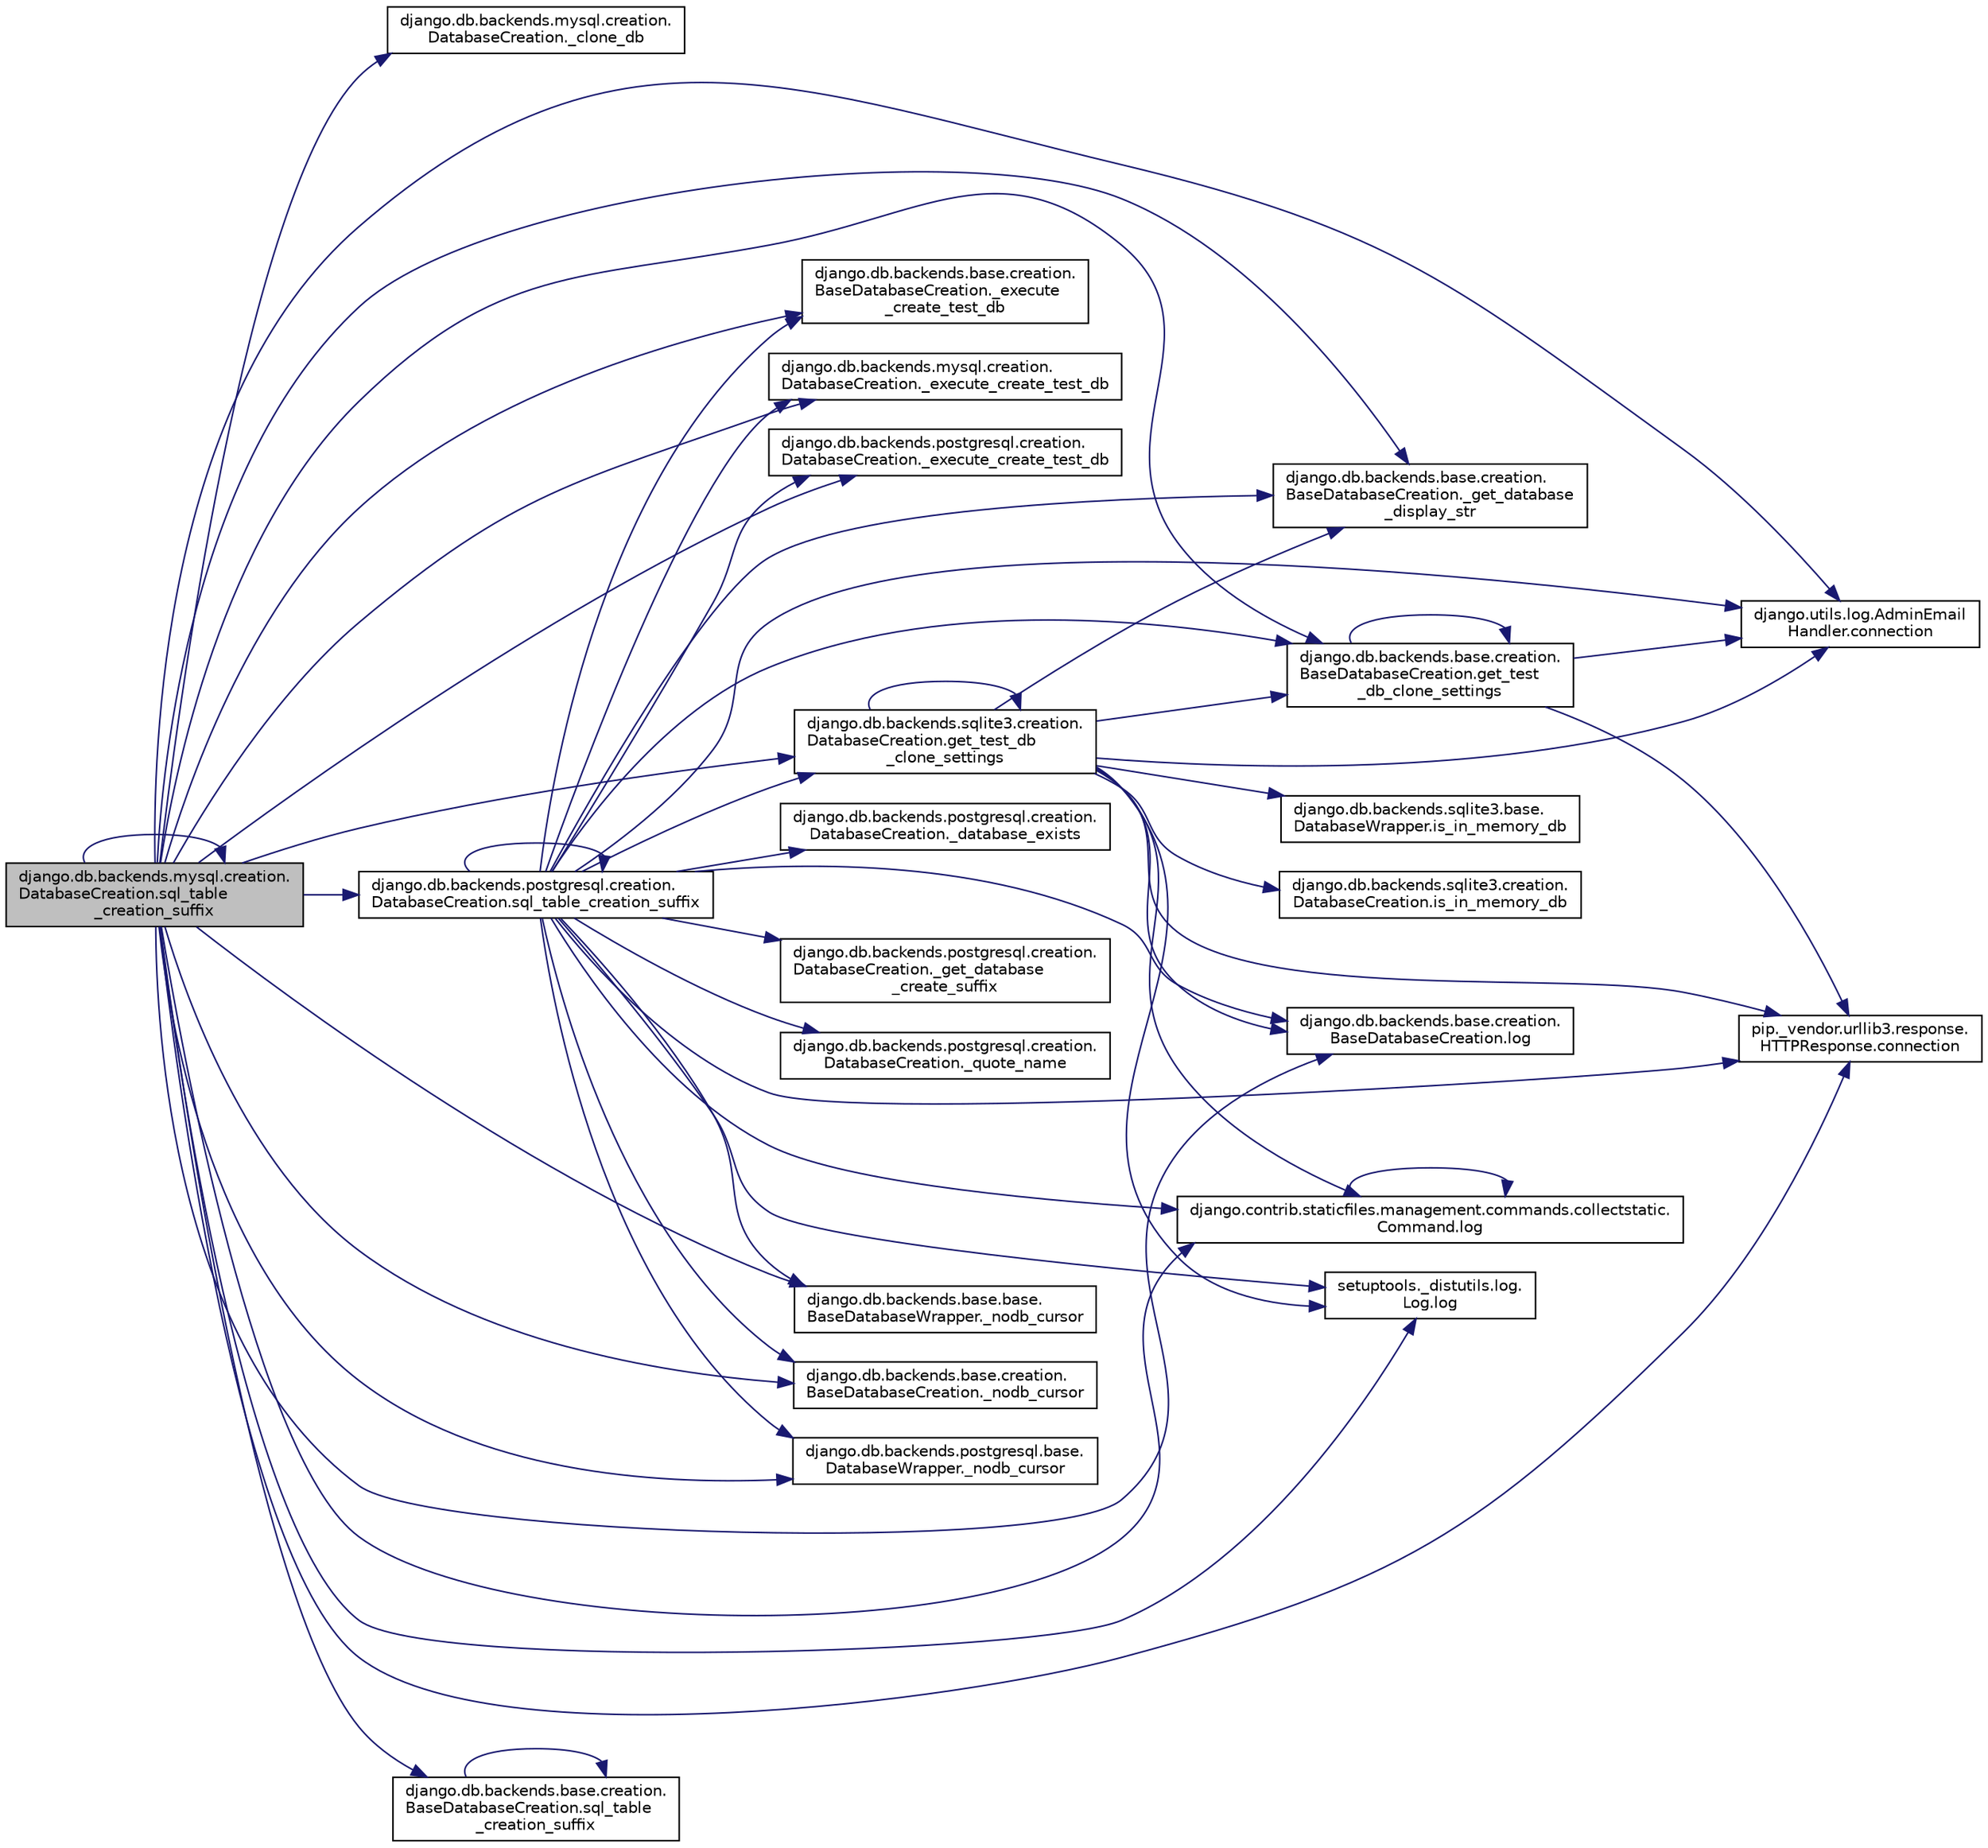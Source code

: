 digraph "django.db.backends.mysql.creation.DatabaseCreation.sql_table_creation_suffix"
{
 // LATEX_PDF_SIZE
  edge [fontname="Helvetica",fontsize="10",labelfontname="Helvetica",labelfontsize="10"];
  node [fontname="Helvetica",fontsize="10",shape=record];
  rankdir="LR";
  Node1 [label="django.db.backends.mysql.creation.\lDatabaseCreation.sql_table\l_creation_suffix",height=0.2,width=0.4,color="black", fillcolor="grey75", style="filled", fontcolor="black",tooltip=" "];
  Node1 -> Node2 [color="midnightblue",fontsize="10",style="solid",fontname="Helvetica"];
  Node2 [label="django.db.backends.mysql.creation.\lDatabaseCreation._clone_db",height=0.2,width=0.4,color="black", fillcolor="white", style="filled",URL="$d9/d3c/classdjango_1_1db_1_1backends_1_1mysql_1_1creation_1_1_database_creation.html#aed198f7d7a71b6de8bf4cbdc80ac51af",tooltip=" "];
  Node1 -> Node3 [color="midnightblue",fontsize="10",style="solid",fontname="Helvetica"];
  Node3 [label="django.db.backends.base.creation.\lBaseDatabaseCreation._execute\l_create_test_db",height=0.2,width=0.4,color="black", fillcolor="white", style="filled",URL="$de/d41/classdjango_1_1db_1_1backends_1_1base_1_1creation_1_1_base_database_creation.html#a4e2d9aca34cd45c4d48fbc7e113db149",tooltip=" "];
  Node1 -> Node4 [color="midnightblue",fontsize="10",style="solid",fontname="Helvetica"];
  Node4 [label="django.db.backends.mysql.creation.\lDatabaseCreation._execute_create_test_db",height=0.2,width=0.4,color="black", fillcolor="white", style="filled",URL="$d9/d3c/classdjango_1_1db_1_1backends_1_1mysql_1_1creation_1_1_database_creation.html#ac59c666334c6652f174e89afb47e33d6",tooltip=" "];
  Node1 -> Node5 [color="midnightblue",fontsize="10",style="solid",fontname="Helvetica"];
  Node5 [label="django.db.backends.postgresql.creation.\lDatabaseCreation._execute_create_test_db",height=0.2,width=0.4,color="black", fillcolor="white", style="filled",URL="$d1/dd4/classdjango_1_1db_1_1backends_1_1postgresql_1_1creation_1_1_database_creation.html#aae1456cbb3205d8a5954fadbf9cf1d80",tooltip=" "];
  Node1 -> Node6 [color="midnightblue",fontsize="10",style="solid",fontname="Helvetica"];
  Node6 [label="django.db.backends.base.creation.\lBaseDatabaseCreation._get_database\l_display_str",height=0.2,width=0.4,color="black", fillcolor="white", style="filled",URL="$de/d41/classdjango_1_1db_1_1backends_1_1base_1_1creation_1_1_base_database_creation.html#ac72ea5f24eb7bd893e9ca4bfc67b68bc",tooltip=" "];
  Node1 -> Node7 [color="midnightblue",fontsize="10",style="solid",fontname="Helvetica"];
  Node7 [label="django.db.backends.base.base.\lBaseDatabaseWrapper._nodb_cursor",height=0.2,width=0.4,color="black", fillcolor="white", style="filled",URL="$d2/d62/classdjango_1_1db_1_1backends_1_1base_1_1base_1_1_base_database_wrapper.html#afc70e115cdab08fcd1b55e04b198aefb",tooltip=" "];
  Node1 -> Node8 [color="midnightblue",fontsize="10",style="solid",fontname="Helvetica"];
  Node8 [label="django.db.backends.base.creation.\lBaseDatabaseCreation._nodb_cursor",height=0.2,width=0.4,color="black", fillcolor="white", style="filled",URL="$de/d41/classdjango_1_1db_1_1backends_1_1base_1_1creation_1_1_base_database_creation.html#ae4d91937fbe55f4bf78f00bbb0fca86f",tooltip=" "];
  Node1 -> Node9 [color="midnightblue",fontsize="10",style="solid",fontname="Helvetica"];
  Node9 [label="django.db.backends.postgresql.base.\lDatabaseWrapper._nodb_cursor",height=0.2,width=0.4,color="black", fillcolor="white", style="filled",URL="$de/d94/classdjango_1_1db_1_1backends_1_1postgresql_1_1base_1_1_database_wrapper.html#aa46c8d38a441469713d90170b6dff8e1",tooltip=" "];
  Node1 -> Node10 [color="midnightblue",fontsize="10",style="solid",fontname="Helvetica"];
  Node10 [label="django.utils.log.AdminEmail\lHandler.connection",height=0.2,width=0.4,color="black", fillcolor="white", style="filled",URL="$d9/d6a/classdjango_1_1utils_1_1log_1_1_admin_email_handler.html#a07baeac3b7b8c28175cfd3a4a55ba9b5",tooltip=" "];
  Node1 -> Node11 [color="midnightblue",fontsize="10",style="solid",fontname="Helvetica"];
  Node11 [label="pip._vendor.urllib3.response.\lHTTPResponse.connection",height=0.2,width=0.4,color="black", fillcolor="white", style="filled",URL="$dd/d5a/classpip_1_1__vendor_1_1urllib3_1_1response_1_1_h_t_t_p_response.html#a27a88449c366048b39e0a46f78381f1a",tooltip=" "];
  Node1 -> Node12 [color="midnightblue",fontsize="10",style="solid",fontname="Helvetica"];
  Node12 [label="django.db.backends.base.creation.\lBaseDatabaseCreation.get_test\l_db_clone_settings",height=0.2,width=0.4,color="black", fillcolor="white", style="filled",URL="$de/d41/classdjango_1_1db_1_1backends_1_1base_1_1creation_1_1_base_database_creation.html#a889e0c8da32b19ae88190c24d706c6d8",tooltip=" "];
  Node12 -> Node10 [color="midnightblue",fontsize="10",style="solid",fontname="Helvetica"];
  Node12 -> Node11 [color="midnightblue",fontsize="10",style="solid",fontname="Helvetica"];
  Node12 -> Node12 [color="midnightblue",fontsize="10",style="solid",fontname="Helvetica"];
  Node1 -> Node13 [color="midnightblue",fontsize="10",style="solid",fontname="Helvetica"];
  Node13 [label="django.db.backends.sqlite3.creation.\lDatabaseCreation.get_test_db\l_clone_settings",height=0.2,width=0.4,color="black", fillcolor="white", style="filled",URL="$d2/d7a/classdjango_1_1db_1_1backends_1_1sqlite3_1_1creation_1_1_database_creation.html#a653ecfc4f6c1f7ca6f84a08603bbe769",tooltip=" "];
  Node13 -> Node6 [color="midnightblue",fontsize="10",style="solid",fontname="Helvetica"];
  Node13 -> Node10 [color="midnightblue",fontsize="10",style="solid",fontname="Helvetica"];
  Node13 -> Node11 [color="midnightblue",fontsize="10",style="solid",fontname="Helvetica"];
  Node13 -> Node12 [color="midnightblue",fontsize="10",style="solid",fontname="Helvetica"];
  Node13 -> Node13 [color="midnightblue",fontsize="10",style="solid",fontname="Helvetica"];
  Node13 -> Node14 [color="midnightblue",fontsize="10",style="solid",fontname="Helvetica"];
  Node14 [label="django.db.backends.sqlite3.creation.\lDatabaseCreation.is_in_memory_db",height=0.2,width=0.4,color="black", fillcolor="white", style="filled",URL="$d2/d7a/classdjango_1_1db_1_1backends_1_1sqlite3_1_1creation_1_1_database_creation.html#a376daf95bcdf058a00fbdd78c6a60ac4",tooltip=" "];
  Node13 -> Node15 [color="midnightblue",fontsize="10",style="solid",fontname="Helvetica"];
  Node15 [label="django.db.backends.sqlite3.base.\lDatabaseWrapper.is_in_memory_db",height=0.2,width=0.4,color="black", fillcolor="white", style="filled",URL="$d9/dfe/classdjango_1_1db_1_1backends_1_1sqlite3_1_1base_1_1_database_wrapper.html#a588a6d513cc0fb33528e51163e5b3376",tooltip=" "];
  Node13 -> Node16 [color="midnightblue",fontsize="10",style="solid",fontname="Helvetica"];
  Node16 [label="django.contrib.staticfiles.management.commands.collectstatic.\lCommand.log",height=0.2,width=0.4,color="black", fillcolor="white", style="filled",URL="$d8/df6/classdjango_1_1contrib_1_1staticfiles_1_1management_1_1commands_1_1collectstatic_1_1_command.html#a68fe3d510190ff090e80dd7c441f8231",tooltip=" "];
  Node16 -> Node16 [color="midnightblue",fontsize="10",style="solid",fontname="Helvetica"];
  Node13 -> Node17 [color="midnightblue",fontsize="10",style="solid",fontname="Helvetica"];
  Node17 [label="setuptools._distutils.log.\lLog.log",height=0.2,width=0.4,color="black", fillcolor="white", style="filled",URL="$d8/d63/classsetuptools_1_1__distutils_1_1log_1_1_log.html#a7aa578dfa48595e2cda9d730c4087317",tooltip=" "];
  Node13 -> Node18 [color="midnightblue",fontsize="10",style="solid",fontname="Helvetica"];
  Node18 [label="django.db.backends.base.creation.\lBaseDatabaseCreation.log",height=0.2,width=0.4,color="black", fillcolor="white", style="filled",URL="$de/d41/classdjango_1_1db_1_1backends_1_1base_1_1creation_1_1_base_database_creation.html#ac2cef781528967a343c7062bb888f738",tooltip=" "];
  Node1 -> Node16 [color="midnightblue",fontsize="10",style="solid",fontname="Helvetica"];
  Node1 -> Node17 [color="midnightblue",fontsize="10",style="solid",fontname="Helvetica"];
  Node1 -> Node18 [color="midnightblue",fontsize="10",style="solid",fontname="Helvetica"];
  Node1 -> Node19 [color="midnightblue",fontsize="10",style="solid",fontname="Helvetica"];
  Node19 [label="django.db.backends.base.creation.\lBaseDatabaseCreation.sql_table\l_creation_suffix",height=0.2,width=0.4,color="black", fillcolor="white", style="filled",URL="$de/d41/classdjango_1_1db_1_1backends_1_1base_1_1creation_1_1_base_database_creation.html#a10388a5b719c58cdc6e6cdaf0ad79387",tooltip=" "];
  Node19 -> Node19 [color="midnightblue",fontsize="10",style="solid",fontname="Helvetica"];
  Node1 -> Node1 [color="midnightblue",fontsize="10",style="solid",fontname="Helvetica"];
  Node1 -> Node20 [color="midnightblue",fontsize="10",style="solid",fontname="Helvetica"];
  Node20 [label="django.db.backends.postgresql.creation.\lDatabaseCreation.sql_table_creation_suffix",height=0.2,width=0.4,color="black", fillcolor="white", style="filled",URL="$d1/dd4/classdjango_1_1db_1_1backends_1_1postgresql_1_1creation_1_1_database_creation.html#a5e78f0d94a5315195c27d03c396424fa",tooltip=" "];
  Node20 -> Node21 [color="midnightblue",fontsize="10",style="solid",fontname="Helvetica"];
  Node21 [label="django.db.backends.postgresql.creation.\lDatabaseCreation._database_exists",height=0.2,width=0.4,color="black", fillcolor="white", style="filled",URL="$d1/dd4/classdjango_1_1db_1_1backends_1_1postgresql_1_1creation_1_1_database_creation.html#a8694a5844b030c34b8ac8091489d5ce5",tooltip=" "];
  Node20 -> Node3 [color="midnightblue",fontsize="10",style="solid",fontname="Helvetica"];
  Node20 -> Node4 [color="midnightblue",fontsize="10",style="solid",fontname="Helvetica"];
  Node20 -> Node5 [color="midnightblue",fontsize="10",style="solid",fontname="Helvetica"];
  Node20 -> Node22 [color="midnightblue",fontsize="10",style="solid",fontname="Helvetica"];
  Node22 [label="django.db.backends.postgresql.creation.\lDatabaseCreation._get_database\l_create_suffix",height=0.2,width=0.4,color="black", fillcolor="white", style="filled",URL="$d1/dd4/classdjango_1_1db_1_1backends_1_1postgresql_1_1creation_1_1_database_creation.html#a35fcce5438163165a65e18de1aae2a55",tooltip=" "];
  Node20 -> Node6 [color="midnightblue",fontsize="10",style="solid",fontname="Helvetica"];
  Node20 -> Node7 [color="midnightblue",fontsize="10",style="solid",fontname="Helvetica"];
  Node20 -> Node8 [color="midnightblue",fontsize="10",style="solid",fontname="Helvetica"];
  Node20 -> Node9 [color="midnightblue",fontsize="10",style="solid",fontname="Helvetica"];
  Node20 -> Node23 [color="midnightblue",fontsize="10",style="solid",fontname="Helvetica"];
  Node23 [label="django.db.backends.postgresql.creation.\lDatabaseCreation._quote_name",height=0.2,width=0.4,color="black", fillcolor="white", style="filled",URL="$d1/dd4/classdjango_1_1db_1_1backends_1_1postgresql_1_1creation_1_1_database_creation.html#a46c53bdf02acbeacb067b60741613931",tooltip=" "];
  Node20 -> Node10 [color="midnightblue",fontsize="10",style="solid",fontname="Helvetica"];
  Node20 -> Node11 [color="midnightblue",fontsize="10",style="solid",fontname="Helvetica"];
  Node20 -> Node12 [color="midnightblue",fontsize="10",style="solid",fontname="Helvetica"];
  Node20 -> Node13 [color="midnightblue",fontsize="10",style="solid",fontname="Helvetica"];
  Node20 -> Node18 [color="midnightblue",fontsize="10",style="solid",fontname="Helvetica"];
  Node20 -> Node16 [color="midnightblue",fontsize="10",style="solid",fontname="Helvetica"];
  Node20 -> Node17 [color="midnightblue",fontsize="10",style="solid",fontname="Helvetica"];
  Node20 -> Node20 [color="midnightblue",fontsize="10",style="solid",fontname="Helvetica"];
}
